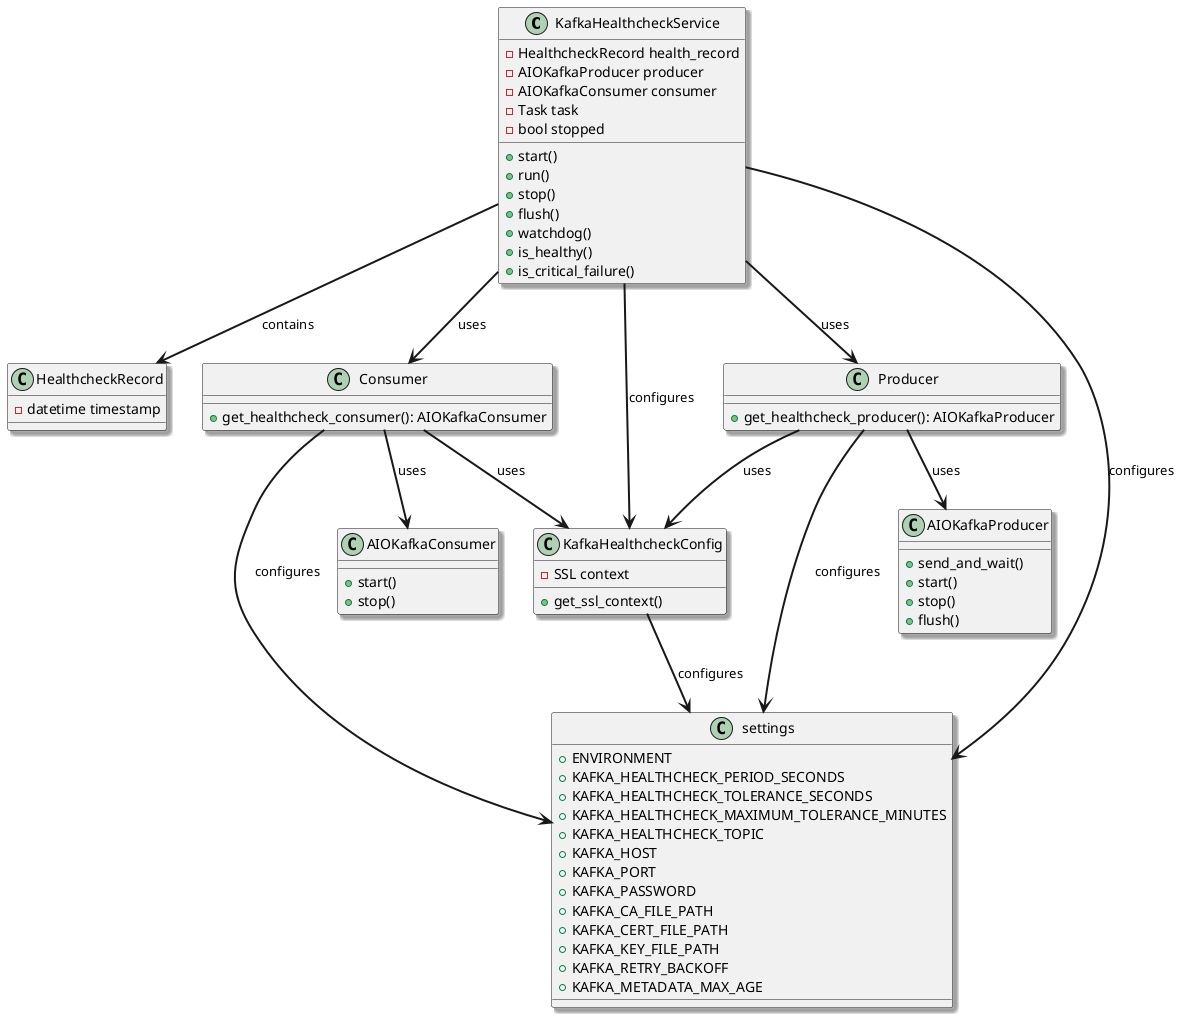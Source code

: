 @startuml 

skinparam componentStyle uml2
skinparam defaultFontName Arial
skinparam defaultTextAlignment center
skinparam shadowing true
skinparam arrowThickness 2
skinparam componentBorderColor Black
skinparam queueBackgroundColor LightGray

class KafkaHealthcheckService {
  - HealthcheckRecord health_record
  - AIOKafkaProducer producer
  - AIOKafkaConsumer consumer
  - Task task
  - bool stopped
  + start()
  + run()
  + stop()
  + flush()
  + watchdog()
  + is_healthy()
  + is_critical_failure()
}

class HealthcheckRecord {
  - datetime timestamp
}

class Consumer {
  + get_healthcheck_consumer(): AIOKafkaConsumer
}

class Producer {
  + get_healthcheck_producer(): AIOKafkaProducer
}

class AIOKafkaProducer {
  + send_and_wait()
  + start()
  + stop()
  + flush()
}

class AIOKafkaConsumer {
  + start()
  + stop()
}

class KafkaHealthcheckConfig {
  - SSL context
  + get_ssl_context()
}

class settings {
    + ENVIRONMENT
    + KAFKA_HEALTHCHECK_PERIOD_SECONDS
    + KAFKA_HEALTHCHECK_TOLERANCE_SECONDS
    + KAFKA_HEALTHCHECK_MAXIMUM_TOLERANCE_MINUTES
    + KAFKA_HEALTHCHECK_TOPIC
    + KAFKA_HOST
    + KAFKA_PORT
    + KAFKA_PASSWORD
    + KAFKA_CA_FILE_PATH
    + KAFKA_CERT_FILE_PATH
    + KAFKA_KEY_FILE_PATH
    + KAFKA_RETRY_BACKOFF
    + KAFKA_METADATA_MAX_AGE
}

KafkaHealthcheckService --> HealthcheckRecord : contains
KafkaHealthcheckService --> Producer : uses
KafkaHealthcheckService --> Consumer : uses
KafkaHealthcheckService --> KafkaHealthcheckConfig : configures
Producer --> AIOKafkaProducer : uses
Consumer --> AIOKafkaConsumer : uses
Producer --> KafkaHealthcheckConfig : uses
Consumer --> KafkaHealthcheckConfig : uses
KafkaHealthcheckConfig --> settings : configures
KafkaHealthcheckService --> settings : configures
Producer --> settings : configures
Consumer --> settings : configures

@enduml